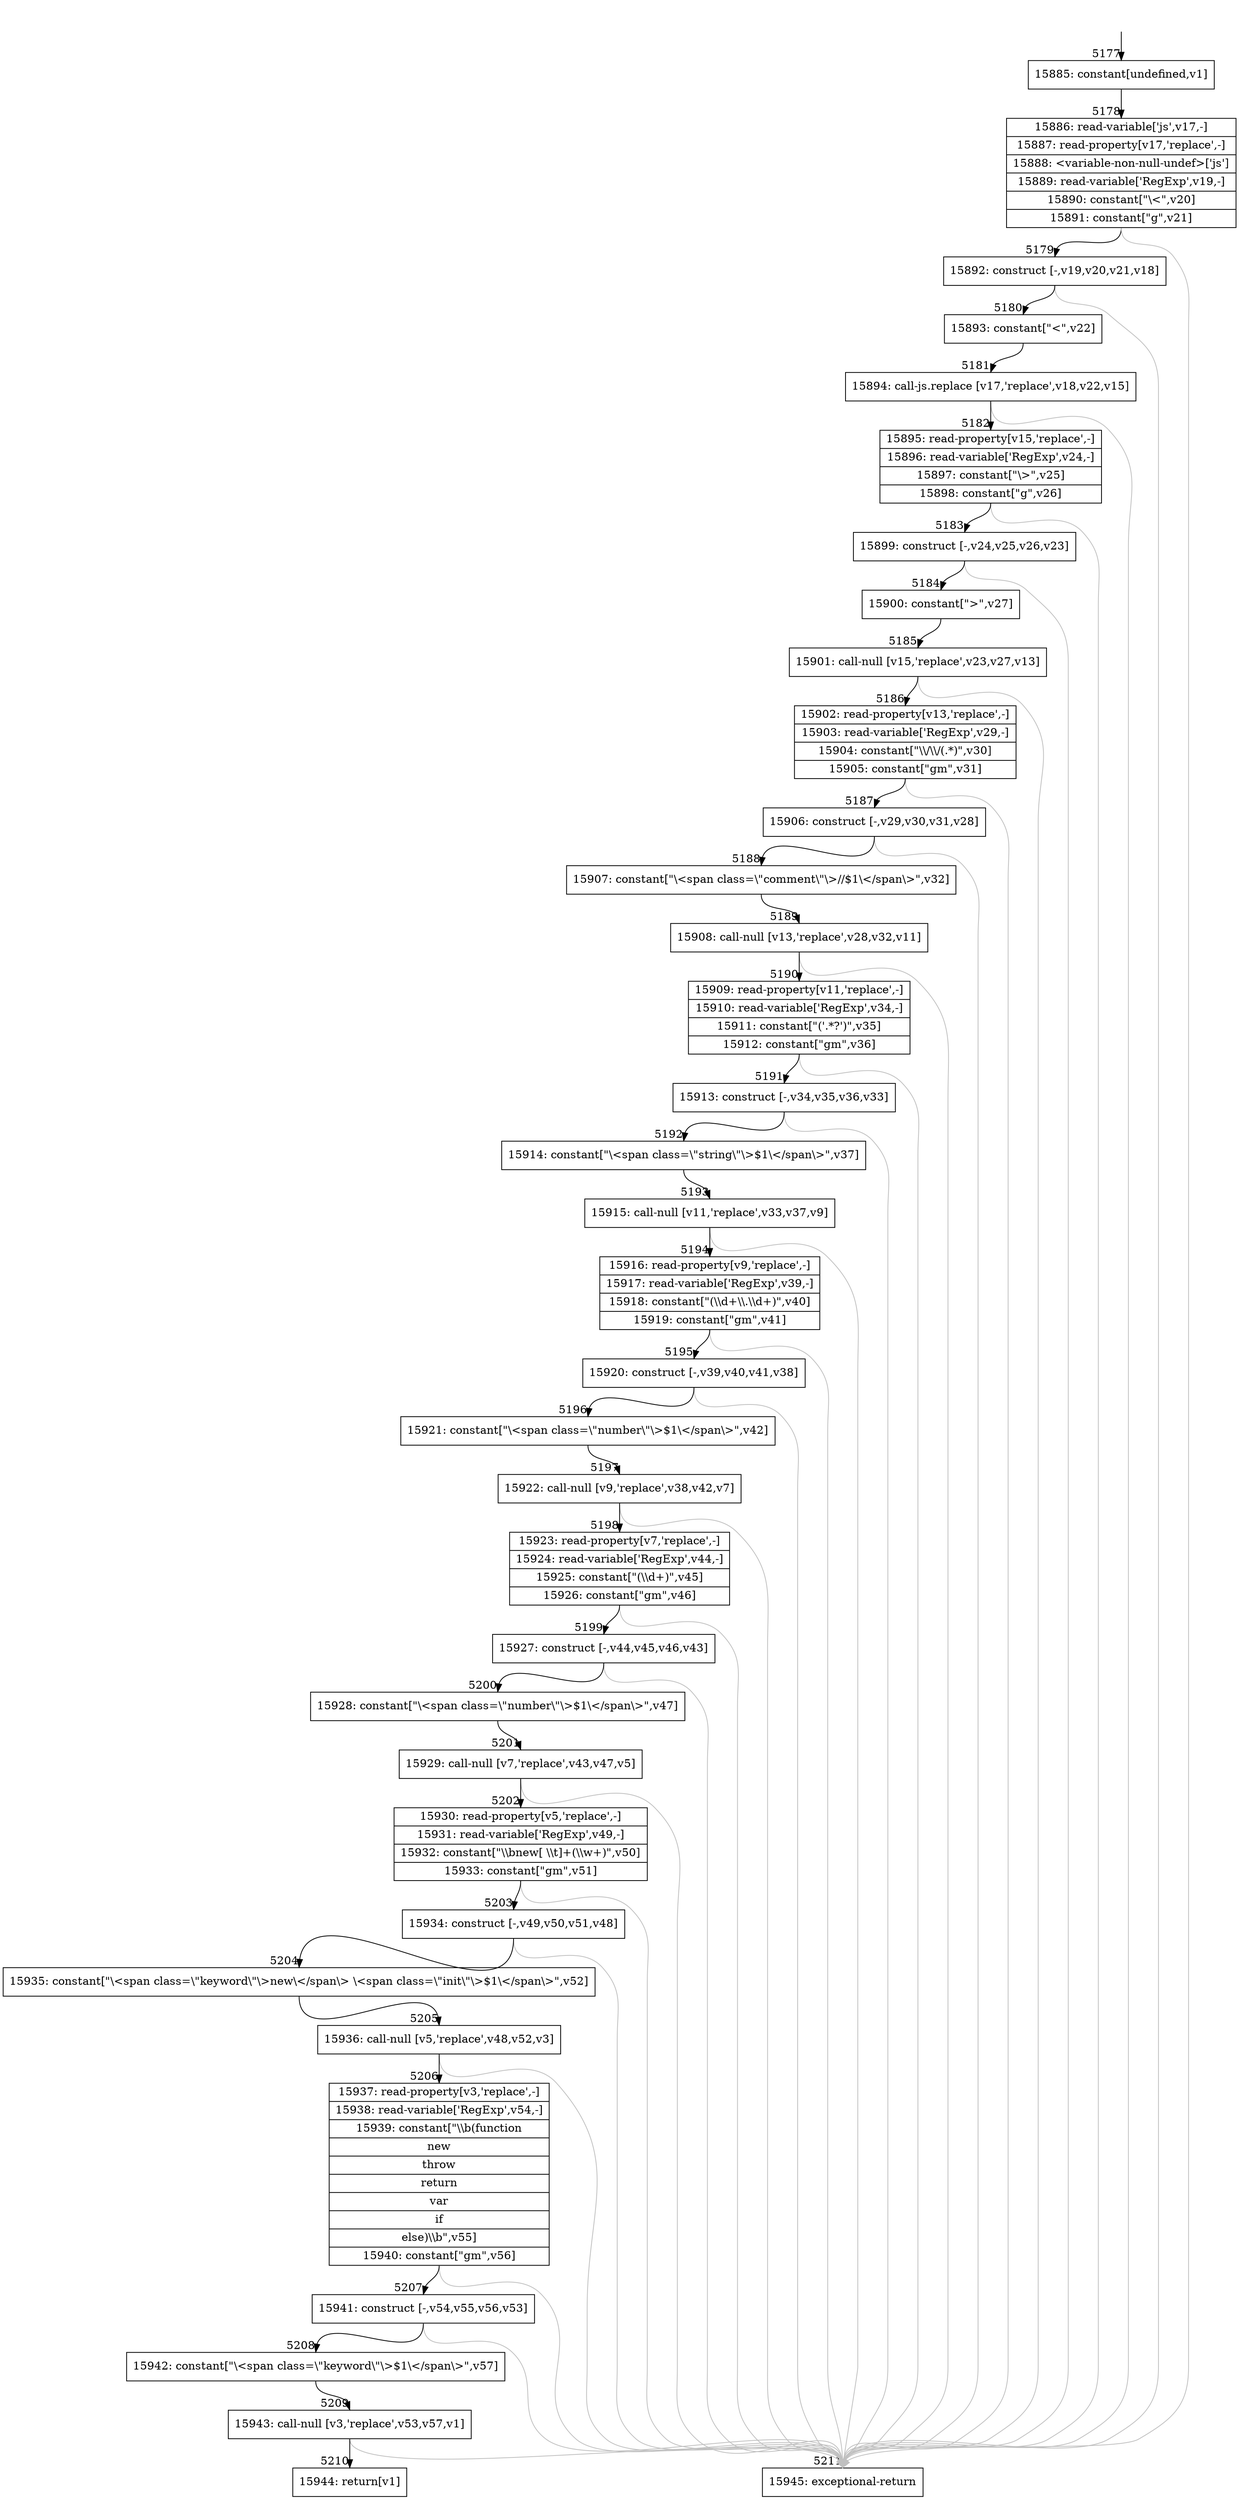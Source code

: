 digraph {
rankdir="TD"
BB_entry457[shape=none,label=""];
BB_entry457 -> BB5177 [tailport=s, headport=n, headlabel="    5177"]
BB5177 [shape=record label="{15885: constant[undefined,v1]}" ] 
BB5177 -> BB5178 [tailport=s, headport=n, headlabel="      5178"]
BB5178 [shape=record label="{15886: read-variable['js',v17,-]|15887: read-property[v17,'replace',-]|15888: \<variable-non-null-undef\>['js']|15889: read-variable['RegExp',v19,-]|15890: constant[\"\\\<\",v20]|15891: constant[\"g\",v21]}" ] 
BB5178 -> BB5179 [tailport=s, headport=n, headlabel="      5179"]
BB5178 -> BB5211 [tailport=s, headport=n, color=gray, headlabel="      5211"]
BB5179 [shape=record label="{15892: construct [-,v19,v20,v21,v18]}" ] 
BB5179 -> BB5180 [tailport=s, headport=n, headlabel="      5180"]
BB5179 -> BB5211 [tailport=s, headport=n, color=gray]
BB5180 [shape=record label="{15893: constant[\"&lt;\",v22]}" ] 
BB5180 -> BB5181 [tailport=s, headport=n, headlabel="      5181"]
BB5181 [shape=record label="{15894: call-js.replace [v17,'replace',v18,v22,v15]}" ] 
BB5181 -> BB5182 [tailport=s, headport=n, headlabel="      5182"]
BB5181 -> BB5211 [tailport=s, headport=n, color=gray]
BB5182 [shape=record label="{15895: read-property[v15,'replace',-]|15896: read-variable['RegExp',v24,-]|15897: constant[\"\\\>\",v25]|15898: constant[\"g\",v26]}" ] 
BB5182 -> BB5183 [tailport=s, headport=n, headlabel="      5183"]
BB5182 -> BB5211 [tailport=s, headport=n, color=gray]
BB5183 [shape=record label="{15899: construct [-,v24,v25,v26,v23]}" ] 
BB5183 -> BB5184 [tailport=s, headport=n, headlabel="      5184"]
BB5183 -> BB5211 [tailport=s, headport=n, color=gray]
BB5184 [shape=record label="{15900: constant[\"&gt;\",v27]}" ] 
BB5184 -> BB5185 [tailport=s, headport=n, headlabel="      5185"]
BB5185 [shape=record label="{15901: call-null [v15,'replace',v23,v27,v13]}" ] 
BB5185 -> BB5186 [tailport=s, headport=n, headlabel="      5186"]
BB5185 -> BB5211 [tailport=s, headport=n, color=gray]
BB5186 [shape=record label="{15902: read-property[v13,'replace',-]|15903: read-variable['RegExp',v29,-]|15904: constant[\"\\\\/\\\\/(.*)\",v30]|15905: constant[\"gm\",v31]}" ] 
BB5186 -> BB5187 [tailport=s, headport=n, headlabel="      5187"]
BB5186 -> BB5211 [tailport=s, headport=n, color=gray]
BB5187 [shape=record label="{15906: construct [-,v29,v30,v31,v28]}" ] 
BB5187 -> BB5188 [tailport=s, headport=n, headlabel="      5188"]
BB5187 -> BB5211 [tailport=s, headport=n, color=gray]
BB5188 [shape=record label="{15907: constant[\"\\\<span class=\\\"comment\\\"\\\>//$1\\\</span\\\>\",v32]}" ] 
BB5188 -> BB5189 [tailport=s, headport=n, headlabel="      5189"]
BB5189 [shape=record label="{15908: call-null [v13,'replace',v28,v32,v11]}" ] 
BB5189 -> BB5190 [tailport=s, headport=n, headlabel="      5190"]
BB5189 -> BB5211 [tailport=s, headport=n, color=gray]
BB5190 [shape=record label="{15909: read-property[v11,'replace',-]|15910: read-variable['RegExp',v34,-]|15911: constant[\"('.*?')\",v35]|15912: constant[\"gm\",v36]}" ] 
BB5190 -> BB5191 [tailport=s, headport=n, headlabel="      5191"]
BB5190 -> BB5211 [tailport=s, headport=n, color=gray]
BB5191 [shape=record label="{15913: construct [-,v34,v35,v36,v33]}" ] 
BB5191 -> BB5192 [tailport=s, headport=n, headlabel="      5192"]
BB5191 -> BB5211 [tailport=s, headport=n, color=gray]
BB5192 [shape=record label="{15914: constant[\"\\\<span class=\\\"string\\\"\\\>$1\\\</span\\\>\",v37]}" ] 
BB5192 -> BB5193 [tailport=s, headport=n, headlabel="      5193"]
BB5193 [shape=record label="{15915: call-null [v11,'replace',v33,v37,v9]}" ] 
BB5193 -> BB5194 [tailport=s, headport=n, headlabel="      5194"]
BB5193 -> BB5211 [tailport=s, headport=n, color=gray]
BB5194 [shape=record label="{15916: read-property[v9,'replace',-]|15917: read-variable['RegExp',v39,-]|15918: constant[\"(\\\\d+\\\\.\\\\d+)\",v40]|15919: constant[\"gm\",v41]}" ] 
BB5194 -> BB5195 [tailport=s, headport=n, headlabel="      5195"]
BB5194 -> BB5211 [tailport=s, headport=n, color=gray]
BB5195 [shape=record label="{15920: construct [-,v39,v40,v41,v38]}" ] 
BB5195 -> BB5196 [tailport=s, headport=n, headlabel="      5196"]
BB5195 -> BB5211 [tailport=s, headport=n, color=gray]
BB5196 [shape=record label="{15921: constant[\"\\\<span class=\\\"number\\\"\\\>$1\\\</span\\\>\",v42]}" ] 
BB5196 -> BB5197 [tailport=s, headport=n, headlabel="      5197"]
BB5197 [shape=record label="{15922: call-null [v9,'replace',v38,v42,v7]}" ] 
BB5197 -> BB5198 [tailport=s, headport=n, headlabel="      5198"]
BB5197 -> BB5211 [tailport=s, headport=n, color=gray]
BB5198 [shape=record label="{15923: read-property[v7,'replace',-]|15924: read-variable['RegExp',v44,-]|15925: constant[\"(\\\\d+)\",v45]|15926: constant[\"gm\",v46]}" ] 
BB5198 -> BB5199 [tailport=s, headport=n, headlabel="      5199"]
BB5198 -> BB5211 [tailport=s, headport=n, color=gray]
BB5199 [shape=record label="{15927: construct [-,v44,v45,v46,v43]}" ] 
BB5199 -> BB5200 [tailport=s, headport=n, headlabel="      5200"]
BB5199 -> BB5211 [tailport=s, headport=n, color=gray]
BB5200 [shape=record label="{15928: constant[\"\\\<span class=\\\"number\\\"\\\>$1\\\</span\\\>\",v47]}" ] 
BB5200 -> BB5201 [tailport=s, headport=n, headlabel="      5201"]
BB5201 [shape=record label="{15929: call-null [v7,'replace',v43,v47,v5]}" ] 
BB5201 -> BB5202 [tailport=s, headport=n, headlabel="      5202"]
BB5201 -> BB5211 [tailport=s, headport=n, color=gray]
BB5202 [shape=record label="{15930: read-property[v5,'replace',-]|15931: read-variable['RegExp',v49,-]|15932: constant[\"\\\\bnew[ \\\\t]+(\\\\w+)\",v50]|15933: constant[\"gm\",v51]}" ] 
BB5202 -> BB5203 [tailport=s, headport=n, headlabel="      5203"]
BB5202 -> BB5211 [tailport=s, headport=n, color=gray]
BB5203 [shape=record label="{15934: construct [-,v49,v50,v51,v48]}" ] 
BB5203 -> BB5204 [tailport=s, headport=n, headlabel="      5204"]
BB5203 -> BB5211 [tailport=s, headport=n, color=gray]
BB5204 [shape=record label="{15935: constant[\"\\\<span class=\\\"keyword\\\"\\\>new\\\</span\\\> \\\<span class=\\\"init\\\"\\\>$1\\\</span\\\>\",v52]}" ] 
BB5204 -> BB5205 [tailport=s, headport=n, headlabel="      5205"]
BB5205 [shape=record label="{15936: call-null [v5,'replace',v48,v52,v3]}" ] 
BB5205 -> BB5206 [tailport=s, headport=n, headlabel="      5206"]
BB5205 -> BB5211 [tailport=s, headport=n, color=gray]
BB5206 [shape=record label="{15937: read-property[v3,'replace',-]|15938: read-variable['RegExp',v54,-]|15939: constant[\"\\\\b(function|new|throw|return|var|if|else)\\\\b\",v55]|15940: constant[\"gm\",v56]}" ] 
BB5206 -> BB5207 [tailport=s, headport=n, headlabel="      5207"]
BB5206 -> BB5211 [tailport=s, headport=n, color=gray]
BB5207 [shape=record label="{15941: construct [-,v54,v55,v56,v53]}" ] 
BB5207 -> BB5208 [tailport=s, headport=n, headlabel="      5208"]
BB5207 -> BB5211 [tailport=s, headport=n, color=gray]
BB5208 [shape=record label="{15942: constant[\"\\\<span class=\\\"keyword\\\"\\\>$1\\\</span\\\>\",v57]}" ] 
BB5208 -> BB5209 [tailport=s, headport=n, headlabel="      5209"]
BB5209 [shape=record label="{15943: call-null [v3,'replace',v53,v57,v1]}" ] 
BB5209 -> BB5210 [tailport=s, headport=n, headlabel="      5210"]
BB5209 -> BB5211 [tailport=s, headport=n, color=gray]
BB5210 [shape=record label="{15944: return[v1]}" ] 
BB5211 [shape=record label="{15945: exceptional-return}" ] 
//#$~ 6006
}
